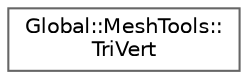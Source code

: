 digraph "Graphical Class Hierarchy"
{
 // LATEX_PDF_SIZE
  bgcolor="transparent";
  edge [fontname=Helvetica,fontsize=10,labelfontname=Helvetica,labelfontsize=10];
  node [fontname=Helvetica,fontsize=10,shape=box,height=0.2,width=0.4];
  rankdir="LR";
  Node0 [id="Node000000",label="Global::MeshTools::\lTriVert",height=0.2,width=0.4,color="grey40", fillcolor="white", style="filled",URL="$struct_global_1_1_mesh_tools_1_1_tri_vert.html",tooltip=" "];
}
